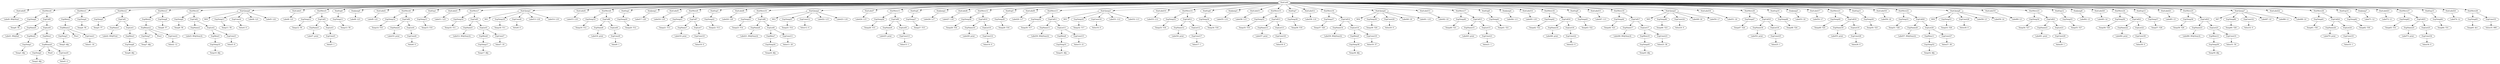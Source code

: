 digraph {
	ordering = out;
	StatLabel24 -> "Label74: L2";
	ExpTemp64 -> "Temp64: T31";
	ExpCall25 -> ExpName25;
	ExpCall25 -> ExpList25;
	ExpName25 -> "Label73: print";
	StatJump7 -> "Label71: L2";
	ExpTemp62 -> "Temp62: T30";
	ExpList24 -> ExpConst33;
	ExpCall24 -> ExpName24;
	ExpCall24 -> ExpList24;
	ExpName24 -> "Label70: print";
	StatLabel22 -> "Label69: L0";
	ExpConst32 -> "Value32: 0";
	ExpTemp60 -> "Temp60: T29";
	ExpConst31 -> "Value31: 50";
	ExpList23 -> ExpMem12;
	ExpList23 -> ExpConst31;
	ExpMem12 -> ExpTemp59;
	ExpTemp59 -> "Temp59: $fp";
	ExpCall23 -> ExpName23;
	ExpCall23 -> ExpList23;
	StatMove25 -> ExpTemp58;
	StatMove25 -> ExpCall23;
	StatLabel21 -> "Label65: L5";
	StatExp13 -> ExpTemp57;
	ExpConst30 -> "Value30: 0";
	ExpConst35 -> "Value35: 999";
	ExpCall22 -> ExpName22;
	ExpCall22 -> ExpList22;
	StatMove24 -> ExpTemp56;
	StatMove24 -> ExpCall22;
	ExpTemp56 -> "Temp56: T28";
	ExpConst29 -> "Value29: 1";
	ExpCall21 -> ExpName21;
	ExpCall21 -> ExpList21;
	ExpTemp54 -> "Temp54: T27";
	StatLabel19 -> "Label60: L3";
	StatCJump6 -> NE6;
	StatCJump6 -> ExpTemp53;
	StatCJump6 -> ExpConst28;
	StatCJump6 -> "Label58: L3";
	StatCJump6 -> "Label59: L4";
	ExpConst27 -> "Value27: 39";
	StatMove26 -> ExpTemp61;
	StatMove26 -> ExpCall24;
	ExpMem11 -> ExpTemp52;
	ExpTemp52 -> "Temp52: $fp";
	ExpCall20 -> ExpName20;
	ExpCall20 -> ExpList20;
	StatMove22 -> ExpTemp51;
	StatMove22 -> ExpCall20;
	ExpTemp50 -> "Temp50: T25";
	ExpList19 -> ExpConst26;
	ExpCall19 -> ExpName19;
	ExpCall19 -> ExpList19;
	ExpName19 -> "Label55: print";
	StatMove21 -> ExpTemp49;
	StatMove21 -> ExpCall19;
	ExpTemp48 -> "Temp48: T24";
	ExpList18 -> ExpConst25;
	ExpConst25 -> "Value25: 1";
	ExpCall18 -> ExpName18;
	ExpCall18 -> ExpList18;
	StatMove20 -> ExpTemp47;
	StatMove20 -> ExpCall18;
	ExpTemp63 -> "Temp63: T31";
	ExpList7 -> ExpConst10;
	ExpCall7 -> ExpName7;
	ExpCall7 -> ExpList7;
	StatMove14 -> ExpTemp33;
	StatMove14 -> ExpCall12;
	StatJump1 -> "Label17: L20";
	StatCJump7 -> NE7;
	StatCJump7 -> ExpTemp60;
	StatCJump7 -> ExpConst32;
	StatCJump7 -> "Label67: L0";
	StatCJump7 -> "Label68: L1";
	ExpTemp51 -> "Temp51: T26";
	StatJump2 -> "Label26: L17";
	StatLabel10 -> "Label33: L12";
	ExpTemp20 -> "Temp20: T12";
	ExpName0 -> "Label1: BS@Init";
	StatLabel17 -> "Label54: L7";
	StatJump5 -> "Label53: L8";
	StatExp3 -> ExpTemp22;
	ExpConst8 -> "Value8: 0";
	StatLabel2 -> "Label9: L22";
	StatJump6 -> "Label62: L5";
	StatMove5 -> ExpTemp12;
	StatMove5 -> ExpCall3;
	ExpTemp65 -> "Temp65: $rv";
	ExpCall12 -> ExpName12;
	ExpCall12 -> ExpList12;
	ExpCall6 -> ExpName6;
	ExpCall6 -> ExpList6;
	ExpTemp10 -> "Temp10: $fp";
	ExpName22 -> "Label64: print";
	StatLabel4 -> "Label15: L18";
	ExpCall16 -> ExpName16;
	ExpCall16 -> ExpList16;
	ExpConst34 -> "Value34: 0";
	StatCJump1 -> NE1;
	StatCJump1 -> ExpTemp18;
	StatCJump1 -> ExpConst8;
	StatCJump1 -> "Label13: L18";
	StatCJump1 -> "Label14: L19";
	ExpCall3 -> ExpName3;
	ExpCall3 -> ExpList3;
	ExpName16 -> "Label46: print";
	ExpConst7 -> "Value7: 19";
	ExpTemp21 -> "Temp21: T13";
	ExpTemp23 -> "Temp23: T14";
	ExpCall5 -> ExpName5;
	ExpCall5 -> ExpList5;
	StatExp11 -> ExpTemp50;
	ExpTemp16 -> "Temp16: T11";
	StatLabel23 -> "Label72: L1";
	StatCJump2 -> NE2;
	StatCJump2 -> ExpTemp25;
	StatCJump2 -> ExpConst12;
	StatCJump2 -> "Label22: L15";
	StatCJump2 -> "Label23: L16";
	StatMove12 -> ExpTemp28;
	StatMove12 -> ExpCall10;
	ExpConst19 -> "Value19: 37";
	ExpName7 -> "Label19: print";
	StatJump0 -> "Label8: L23";
	ExpCall4 -> ExpName4;
	ExpCall4 -> ExpList4;
	ExpTemp9 -> "Temp9: T8";
	StatJump3 -> "Label35: L14";
	ExpTemp13 -> "Temp13: T9";
	ExpList3 -> ExpConst5;
	StatExp12 -> ExpTemp55;
	StatLabel5 -> "Label18: L19";
	ExpTemp4 -> "Temp4: T6";
	ExpTemp57 -> "Temp57: T28";
	ExpTemp5 -> "Temp5: T7";
	ExpTemp1 -> "Temp1: $fp";
	ExpList1 -> ExpMem3;
	ExpName2 -> "Label3: BS@Search";
	ExpTemp15 -> "Temp15: T10";
	ExpName1 -> "Label2: BS@Print";
	StatMove1 -> ExpMem2;
	StatMove1 -> ExpTemp4;
	ExpConst28 -> "Value28: 0";
	ExpTemp18 -> "Temp18: T11";
	ExpTemp8 -> "Temp8: T7";
	ExpConst1 -> "Value1: 16";
	StatExp14 -> ExpTemp62;
	ExpName3 -> "Label7: print";
	ExpList6 -> ExpConst9;
	ExpName15 -> "Label43: print";
	ExpConst5 -> "Value5: 1";
	ExpTemp39 -> "Temp39: T20";
	ExpList17 -> ExpMem10;
	ExpList17 -> ExpConst23;
	ExpMem9 -> ExpTemp38;
	ExpConst6 -> "Value6: 0";
	ExpTemp58 -> "Temp58: T29";
	ExpMem1 -> ExpBinary0;
	ExpConst0 -> "Value0: 4";
	ExpList4 -> ExpConst6;
	ExpTemp27 -> "Temp27: T15";
	ExpCall14 -> ExpName14;
	ExpCall14 -> ExpList14;
	ExpName4 -> "Label10: print";
	ExpTemp28 -> "Temp28: T16";
	StatMove8 -> ExpTemp19;
	StatMove8 -> ExpCall6;
	StatMove0 -> ExpTemp0;
	StatMove0 -> ExpCall0;
	ExpTemp12 -> "Temp12: T9";
	ExpTemp14 -> "Temp14: T10";
	StatLabel6 -> "Label20: L20";
	ExpConst23 -> "Value23: 38";
	ExpMem2 -> ExpBinary1;
	ExpTemp33 -> "Temp33: T18";
	ExpName23 -> "Label66: BS@Search";
	StatExp9 -> ExpTemp43;
	StatLabel18 -> "Label56: L8";
	ExpCall0 -> ExpName0;
	ExpCall0 -> ExpList0;
	StatLabel1 -> "Label6: L21";
	ExpTemp47 -> "Temp47: T24";
	ExpConst11 -> "Value11: 20";
	ExpList13 -> ExpConst18;
	ExpTemp53 -> "Temp53: T26";
	ExpTemp19 -> "Temp19: T12";
	StatLabel11 -> "Label36: L13";
	StatExp2 -> ExpTemp20;
	ExpName5 -> "Label12: BS@Search";
	ExpConst26 -> "Value26: 0";
	ExpConst18 -> "Value18: 0";
	ExpTemp61 -> "Temp61: T30";
	ExpList21 -> ExpConst29;
	StatMove19 -> ExpTemp44;
	StatMove19 -> ExpCall17;
	ExpTemp0 -> "Temp0: T6";
	StatMove7 -> ExpTemp16;
	StatMove7 -> ExpCall5;
	ExpTemp7 -> "Temp7: $fp";
	ExpBinary1 -> ExpTemp3;
	ExpBinary1 -> Plus1;
	ExpBinary1 -> ExpConst1;
	ExpConst10 -> "Value10: 0";
	StatCJump0 -> NE0;
	StatCJump0 -> ExpTemp11;
	StatCJump0 -> ExpConst4;
	StatCJump0 -> "Label4: L21";
	StatCJump0 -> "Label5: L22";
	StatMove6 -> ExpTemp14;
	StatMove6 -> ExpCall4;
	ExpMem3 -> ExpTemp6;
	ExpMem5 -> ExpTemp10;
	ExpBinary2 -> ExpTemp7;
	ExpBinary2 -> Plus2;
	ExpBinary2 -> ExpConst2;
	ExpTemp2 -> "Temp2: $fp";
	StatExp0 -> ExpTemp13;
	ExpMem4 -> ExpBinary2;
	StatMove10 -> ExpTemp23;
	StatMove10 -> ExpCall8;
	ExpName10 -> "Label28: print";
	StatExp1 -> ExpTemp15;
	ExpConst2 -> "Value2: 12";
	ExpCall2 -> ExpName2;
	ExpCall2 -> ExpList2;
	StatMove27 -> ExpTemp63;
	StatMove27 -> ExpCall25;
	ExpTemp22 -> "Temp22: T13";
	ExpList2 -> ExpMem5;
	ExpList2 -> ExpConst3;
	StatMove3 -> ExpMem4;
	StatMove3 -> ExpTemp8;
	ExpList15 -> ExpConst21;
	StatLabel0 -> "Label0: BS@Start";
	ExpConst24 -> "Value24: 0";
	ExpTemp11 -> "Temp11: T8";
	StatMove28 -> ExpTemp65;
	StatMove28 -> ExpConst35;
	ExpName12 -> "Label34: print";
	ExpTemp17 -> "Temp17: $fp";
	ExpConst3 -> "Value3: 8";
	ExpList25 -> ExpConst34;
	StatExp7 -> ExpTemp36;
	StatLabel3 -> "Label11: L23";
	StatMove15 -> ExpTemp35;
	StatMove15 -> ExpCall13;
	ExpConst4 -> "Value4: 0";
	ExpCall8 -> ExpName8;
	ExpCall8 -> ExpList8;
	ExpConst15 -> "Value15: 21";
	ExpTemp31 -> "Temp31: $fp";
	ExpList5 -> ExpMem6;
	ExpList5 -> ExpConst7;
	ExpTemp24 -> "Temp24: $fp";
	ExpList8 -> ExpMem7;
	ExpList8 -> ExpConst11;
	ExpTemp25 -> "Temp25: T14";
	ExpName9 -> "Label25: print";
	ExpList20 -> ExpMem11;
	ExpList20 -> ExpConst27;
	ExpConst12 -> "Value12: 0";
	StatExp10 -> ExpTemp48;
	ExpTemp26 -> "Temp26: T15";
	ExpName14 -> "Label39: BS@Search";
	ExpTemp41 -> "Temp41: T21";
	ExpTemp44 -> "Temp44: T23";
	StatMove11 -> ExpTemp26;
	StatMove11 -> ExpCall9;
	ExpCall9 -> ExpName9;
	ExpCall9 -> ExpList9;
	ExpConst33 -> "Value33: 1";
	ExpTemp49 -> "Temp49: T25";
	ExpConst21 -> "Value21: 1";
	StatExp4 -> ExpTemp27;
	ExpCall15 -> ExpName15;
	ExpCall15 -> ExpList15;
	ExpTemp3 -> "Temp3: $fp";
	ExpTemp6 -> "Temp6: $fp";
	StatLabel8 -> "Label27: L16";
	ExpName21 -> "Label61: print";
	StatLabel16 -> "Label51: L6";
	ExpCall10 -> ExpName10;
	ExpCall10 -> ExpList10;
	ExpName8 -> "Label21: BS@Search";
	StatMove2 -> ExpTemp5;
	StatMove2 -> ExpCall1;
	ExpList16 -> ExpConst22;
	ExpConst9 -> "Value9: 1";
	ExpConst14 -> "Value14: 0";
	ExpList10 -> ExpConst14;
	StatExp6 -> ExpTemp34;
	ExpTemp29 -> "Temp29: T16";
	ExpBinary0 -> ExpTemp2;
	ExpBinary0 -> Plus0;
	ExpBinary0 -> ExpConst0;
	StatLabel12 -> "Label38: L14";
	StatExp5 -> ExpTemp29;
	StatLabel9 -> "Label29: L17";
	ExpTemp30 -> "Temp30: T17";
	ExpName20 -> "Label57: BS@Search";
	StatMove13 -> ExpTemp30;
	StatMove13 -> ExpCall11;
	ExpName11 -> "Label30: BS@Search";
	ExpMem8 -> ExpTemp31;
	ExpList11 -> ExpMem8;
	ExpList11 -> ExpConst15;
	ExpTemp55 -> "Temp55: T27";
	ExpList9 -> ExpConst13;
	StatCJump3 -> NE3;
	StatCJump3 -> ExpTemp32;
	StatCJump3 -> ExpConst16;
	StatCJump3 -> "Label31: L12";
	StatCJump3 -> "Label32: L13";
	ExpMem7 -> ExpTemp24;
	ExpConst13 -> "Value13: 1";
	ExpTemp46 -> "Temp46: T23";
	ExpTemp32 -> "Temp32: T17";
	ExpMem6 -> ExpTemp17;
	ExpConst16 -> "Value16: 0";
	ExpConst17 -> "Value17: 1";
	StatExp15 -> ExpTemp64;
	ExpList12 -> ExpConst17;
	StatLabel7 -> "Label24: L15";
	ExpTemp34 -> "Temp34: T18";
	StatLabel20 -> "Label63: L4";
	ExpCall1 -> ExpName1;
	ExpCall1 -> ExpList1;
	StatCJump5 -> NE5;
	StatCJump5 -> ExpTemp46;
	StatCJump5 -> ExpConst24;
	StatCJump5 -> "Label49: L6";
	StatCJump5 -> "Label50: L7";
	StatMove23 -> ExpTemp54;
	StatMove23 -> ExpCall21;
	ExpName18 -> "Label52: print";
	ExpTemp35 -> "Temp35: T19";
	ExpName13 -> "Label37: print";
	StatMove9 -> ExpTemp21;
	StatMove9 -> ExpCall7;
	StatMove4 -> ExpTemp9;
	StatMove4 -> ExpCall2;
	ExpCall13 -> ExpName13;
	ExpCall13 -> ExpList13;
	ExpMem0 -> ExpTemp1;
	ExpTemp36 -> "Temp36: T19";
	StatLabel14 -> "Label45: L10";
	ExpTemp37 -> "Temp37: T20";
	StatList0 -> StatLabel0;
	StatList0 -> StatMove0;
	StatList0 -> StatMove1;
	StatList0 -> StatMove2;
	StatList0 -> StatMove3;
	StatList0 -> StatMove4;
	StatList0 -> StatCJump0;
	StatList0 -> StatLabel1;
	StatList0 -> StatMove5;
	StatList0 -> StatExp0;
	StatList0 -> StatJump0;
	StatList0 -> StatLabel2;
	StatList0 -> StatMove6;
	StatList0 -> StatExp1;
	StatList0 -> StatLabel3;
	StatList0 -> StatMove7;
	StatList0 -> StatCJump1;
	StatList0 -> StatLabel4;
	StatList0 -> StatMove8;
	StatList0 -> StatExp2;
	StatList0 -> StatJump1;
	StatList0 -> StatLabel5;
	StatList0 -> StatMove9;
	StatList0 -> StatExp3;
	StatList0 -> StatLabel6;
	StatList0 -> StatMove10;
	StatList0 -> StatCJump2;
	StatList0 -> StatLabel7;
	StatList0 -> StatMove11;
	StatList0 -> StatExp4;
	StatList0 -> StatJump2;
	StatList0 -> StatLabel8;
	StatList0 -> StatMove12;
	StatList0 -> StatExp5;
	StatList0 -> StatLabel9;
	StatList0 -> StatMove13;
	StatList0 -> StatCJump3;
	StatList0 -> StatLabel10;
	StatList0 -> StatMove14;
	StatList0 -> StatExp6;
	StatList0 -> StatJump3;
	StatList0 -> StatLabel11;
	StatList0 -> StatMove15;
	StatList0 -> StatExp7;
	StatList0 -> StatLabel12;
	StatList0 -> StatMove16;
	StatList0 -> StatCJump4;
	StatList0 -> StatLabel13;
	StatList0 -> StatMove17;
	StatList0 -> StatExp8;
	StatList0 -> StatJump4;
	StatList0 -> StatLabel14;
	StatList0 -> StatMove18;
	StatList0 -> StatExp9;
	StatList0 -> StatLabel15;
	StatList0 -> StatMove19;
	StatList0 -> StatCJump5;
	StatList0 -> StatLabel16;
	StatList0 -> StatMove20;
	StatList0 -> StatExp10;
	StatList0 -> StatJump5;
	StatList0 -> StatLabel17;
	StatList0 -> StatMove21;
	StatList0 -> StatExp11;
	StatList0 -> StatLabel18;
	StatList0 -> StatMove22;
	StatList0 -> StatCJump6;
	StatList0 -> StatLabel19;
	StatList0 -> StatMove23;
	StatList0 -> StatExp12;
	StatList0 -> StatJump6;
	StatList0 -> StatLabel20;
	StatList0 -> StatMove24;
	StatList0 -> StatExp13;
	StatList0 -> StatLabel21;
	StatList0 -> StatMove25;
	StatList0 -> StatCJump7;
	StatList0 -> StatLabel22;
	StatList0 -> StatMove26;
	StatList0 -> StatExp14;
	StatList0 -> StatJump7;
	StatList0 -> StatLabel23;
	StatList0 -> StatMove27;
	StatList0 -> StatExp15;
	StatList0 -> StatLabel24;
	StatList0 -> StatMove28;
	StatMove16 -> ExpTemp37;
	StatMove16 -> ExpCall14;
	ExpName6 -> "Label16: print";
	ExpTemp38 -> "Temp38: $fp";
	ExpList14 -> ExpMem9;
	ExpList14 -> ExpConst19;
	StatCJump4 -> NE4;
	StatCJump4 -> ExpTemp39;
	StatCJump4 -> ExpConst20;
	StatCJump4 -> "Label40: L9";
	StatCJump4 -> "Label41: L10";
	ExpConst20 -> "Value20: 0";
	StatLabel13 -> "Label42: L9";
	ExpTemp40 -> "Temp40: T21";
	ExpList0 -> ExpMem0;
	ExpList0 -> ExpMem1;
	ExpConst22 -> "Value22: 0";
	StatMove17 -> ExpTemp40;
	StatMove17 -> ExpCall15;
	StatExp8 -> ExpTemp41;
	ExpMem10 -> ExpTemp45;
	StatJump4 -> "Label44: L11";
	ExpTemp42 -> "Temp42: T22";
	StatMove18 -> ExpTemp42;
	StatMove18 -> ExpCall16;
	ExpTemp43 -> "Temp43: T22";
	ExpTemp45 -> "Temp45: $fp";
	StatLabel15 -> "Label47: L11";
	ExpCall11 -> ExpName11;
	ExpCall11 -> ExpList11;
	ExpName17 -> "Label48: BS@Search";
	ExpList22 -> ExpConst30;
	ExpCall17 -> ExpName17;
	ExpCall17 -> ExpList17;
}

